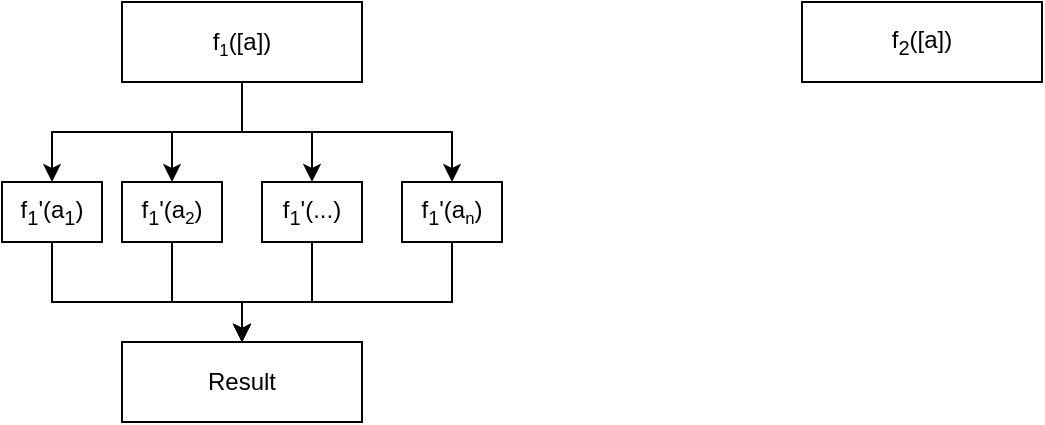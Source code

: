 <mxfile version="11.1.4" type="device"><diagram id="VAKN_bbEjO6YcPnoFXeA" name="Page-1"><mxGraphModel dx="813" dy="547" grid="1" gridSize="10" guides="1" tooltips="1" connect="1" arrows="1" fold="1" page="1" pageScale="1" pageWidth="827" pageHeight="1169" math="0" shadow="0"><root><mxCell id="0"/><mxCell id="1" parent="0"/><mxCell id="6R8CiRFtMttm5clPV1CD-15" style="edgeStyle=orthogonalEdgeStyle;rounded=0;orthogonalLoop=1;jettySize=auto;html=1;exitX=0.5;exitY=1;exitDx=0;exitDy=0;entryX=0.5;entryY=0;entryDx=0;entryDy=0;" edge="1" parent="1" source="6R8CiRFtMttm5clPV1CD-1" target="6R8CiRFtMttm5clPV1CD-3"><mxGeometry relative="1" as="geometry"/></mxCell><mxCell id="6R8CiRFtMttm5clPV1CD-16" style="edgeStyle=orthogonalEdgeStyle;rounded=0;orthogonalLoop=1;jettySize=auto;html=1;exitX=0.5;exitY=1;exitDx=0;exitDy=0;entryX=0.5;entryY=0;entryDx=0;entryDy=0;" edge="1" parent="1" source="6R8CiRFtMttm5clPV1CD-1" target="6R8CiRFtMttm5clPV1CD-7"><mxGeometry relative="1" as="geometry"/></mxCell><mxCell id="6R8CiRFtMttm5clPV1CD-17" style="edgeStyle=orthogonalEdgeStyle;rounded=0;orthogonalLoop=1;jettySize=auto;html=1;entryX=0.5;entryY=0;entryDx=0;entryDy=0;" edge="1" parent="1" source="6R8CiRFtMttm5clPV1CD-1" target="6R8CiRFtMttm5clPV1CD-9"><mxGeometry relative="1" as="geometry"/></mxCell><mxCell id="6R8CiRFtMttm5clPV1CD-19" style="edgeStyle=orthogonalEdgeStyle;rounded=0;orthogonalLoop=1;jettySize=auto;html=1;entryX=0.5;entryY=0;entryDx=0;entryDy=0;exitX=0.5;exitY=1;exitDx=0;exitDy=0;" edge="1" parent="1" source="6R8CiRFtMttm5clPV1CD-1" target="6R8CiRFtMttm5clPV1CD-8"><mxGeometry relative="1" as="geometry"/></mxCell><mxCell id="6R8CiRFtMttm5clPV1CD-1" value="f&lt;span style=&quot;font-size: 10px&quot;&gt;&lt;sub&gt;1&lt;/sub&gt;&lt;/span&gt;([a])" style="rounded=0;whiteSpace=wrap;html=1;" vertex="1" parent="1"><mxGeometry x="100" y="70" width="120" height="40" as="geometry"/></mxCell><mxCell id="6R8CiRFtMttm5clPV1CD-2" value="f&lt;sub&gt;2&lt;/sub&gt;([a])" style="rounded=0;whiteSpace=wrap;html=1;" vertex="1" parent="1"><mxGeometry x="440" y="70" width="120" height="40" as="geometry"/></mxCell><mxCell id="6R8CiRFtMttm5clPV1CD-20" style="edgeStyle=orthogonalEdgeStyle;rounded=0;orthogonalLoop=1;jettySize=auto;html=1;exitX=0.5;exitY=1;exitDx=0;exitDy=0;entryX=0.5;entryY=0;entryDx=0;entryDy=0;" edge="1" parent="1" source="6R8CiRFtMttm5clPV1CD-3" target="6R8CiRFtMttm5clPV1CD-14"><mxGeometry relative="1" as="geometry"><Array as="points"><mxPoint x="65" y="220"/><mxPoint x="160" y="220"/></Array></mxGeometry></mxCell><mxCell id="6R8CiRFtMttm5clPV1CD-3" value="f&lt;sub style=&quot;font-size: 10px&quot;&gt;1&lt;/sub&gt;'(a&lt;sub&gt;1&lt;/sub&gt;)" style="rounded=0;whiteSpace=wrap;html=1;" vertex="1" parent="1"><mxGeometry x="40" y="160" width="50" height="30" as="geometry"/></mxCell><mxCell id="6R8CiRFtMttm5clPV1CD-21" style="edgeStyle=orthogonalEdgeStyle;rounded=0;orthogonalLoop=1;jettySize=auto;html=1;entryX=0.5;entryY=0;entryDx=0;entryDy=0;" edge="1" parent="1" source="6R8CiRFtMttm5clPV1CD-7" target="6R8CiRFtMttm5clPV1CD-14"><mxGeometry relative="1" as="geometry"><Array as="points"><mxPoint x="125" y="220"/><mxPoint x="160" y="220"/></Array></mxGeometry></mxCell><mxCell id="6R8CiRFtMttm5clPV1CD-7" value="f&lt;sub style=&quot;font-size: 10px&quot;&gt;1&lt;/sub&gt;'(a&lt;span style=&quot;font-size: 10px&quot;&gt;&lt;sub&gt;2&lt;/sub&gt;&lt;/span&gt;)" style="rounded=0;whiteSpace=wrap;html=1;" vertex="1" parent="1"><mxGeometry x="100" y="160" width="50" height="30" as="geometry"/></mxCell><mxCell id="6R8CiRFtMttm5clPV1CD-24" style="edgeStyle=orthogonalEdgeStyle;rounded=0;orthogonalLoop=1;jettySize=auto;html=1;entryX=0.5;entryY=0;entryDx=0;entryDy=0;" edge="1" parent="1" source="6R8CiRFtMttm5clPV1CD-8" target="6R8CiRFtMttm5clPV1CD-14"><mxGeometry relative="1" as="geometry"><Array as="points"><mxPoint x="265" y="220"/><mxPoint x="160" y="220"/></Array></mxGeometry></mxCell><mxCell id="6R8CiRFtMttm5clPV1CD-8" value="f&lt;sub style=&quot;font-size: 10px&quot;&gt;1&lt;/sub&gt;'(a&lt;span style=&quot;font-size: 10px&quot;&gt;&lt;sub&gt;n&lt;/sub&gt;&lt;/span&gt;)" style="rounded=0;whiteSpace=wrap;html=1;" vertex="1" parent="1"><mxGeometry x="240" y="160" width="50" height="30" as="geometry"/></mxCell><mxCell id="6R8CiRFtMttm5clPV1CD-22" style="edgeStyle=orthogonalEdgeStyle;rounded=0;orthogonalLoop=1;jettySize=auto;html=1;entryX=0.5;entryY=0;entryDx=0;entryDy=0;" edge="1" parent="1" source="6R8CiRFtMttm5clPV1CD-9" target="6R8CiRFtMttm5clPV1CD-14"><mxGeometry relative="1" as="geometry"><Array as="points"><mxPoint x="195" y="220"/><mxPoint x="160" y="220"/></Array></mxGeometry></mxCell><mxCell id="6R8CiRFtMttm5clPV1CD-9" value="f&lt;sub style=&quot;font-size: 10px&quot;&gt;1&lt;/sub&gt;'(...)" style="rounded=0;whiteSpace=wrap;html=1;" vertex="1" parent="1"><mxGeometry x="170" y="160" width="50" height="30" as="geometry"/></mxCell><mxCell id="6R8CiRFtMttm5clPV1CD-14" value="Result" style="rounded=0;whiteSpace=wrap;html=1;" vertex="1" parent="1"><mxGeometry x="100" y="240" width="120" height="40" as="geometry"/></mxCell></root></mxGraphModel></diagram></mxfile>